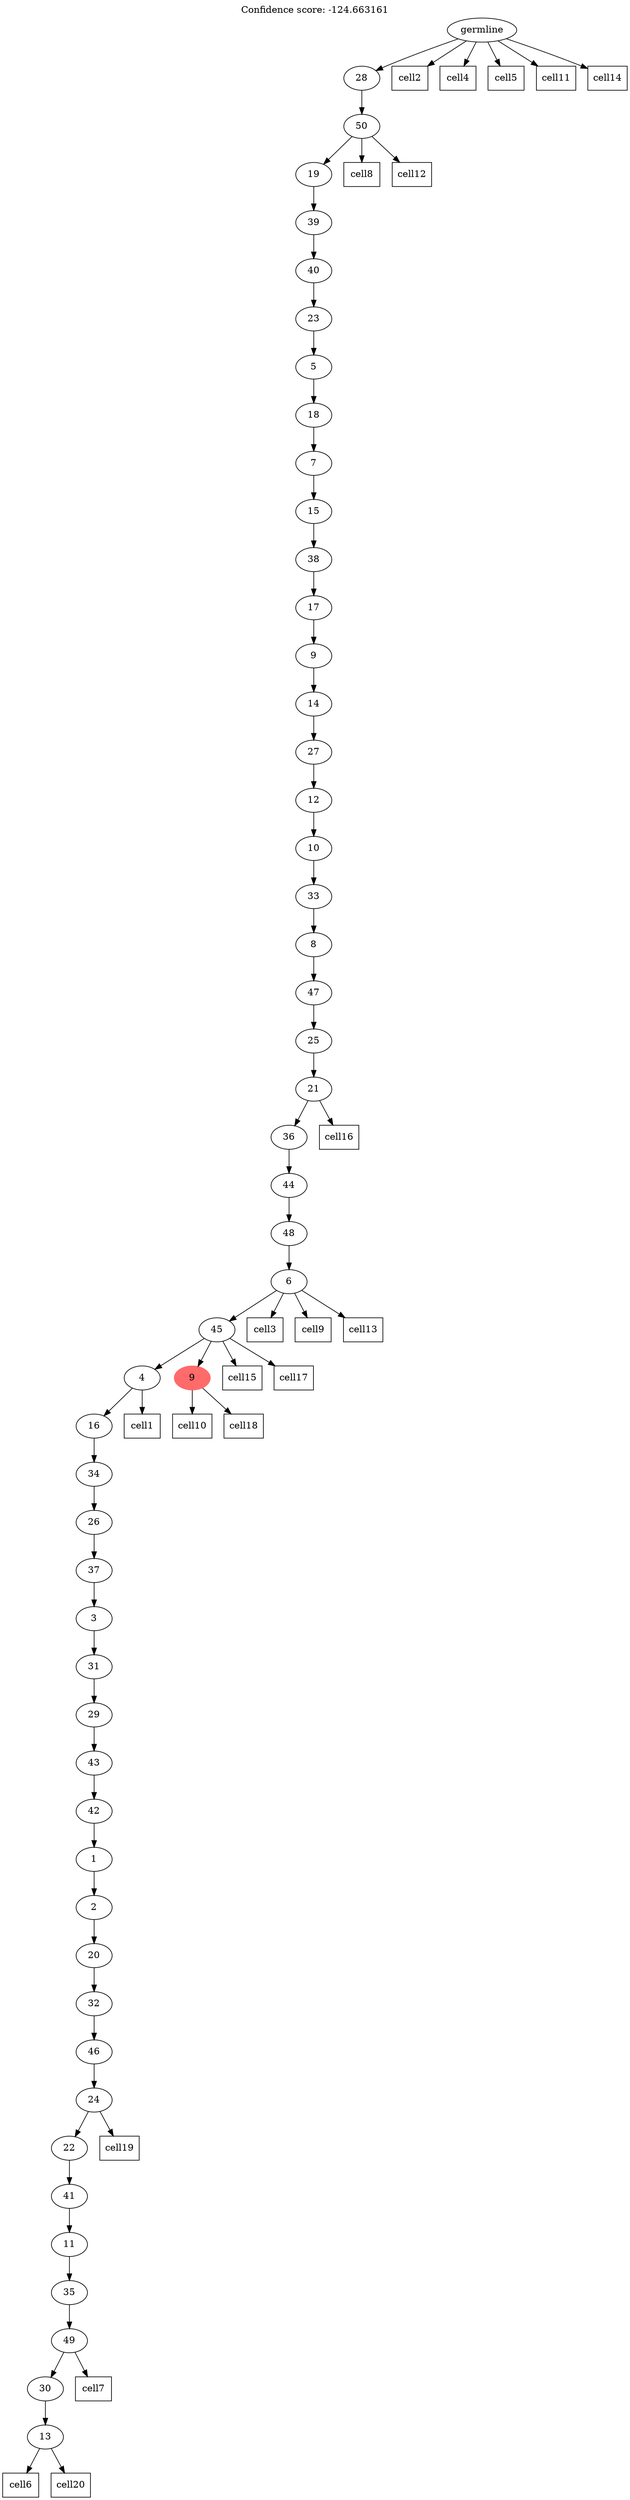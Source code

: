 digraph g {
	"49" -> "50";
	"50" [label="13"];
	"48" -> "49";
	"49" [label="30"];
	"47" -> "48";
	"48" [label="49"];
	"46" -> "47";
	"47" [label="35"];
	"45" -> "46";
	"46" [label="11"];
	"44" -> "45";
	"45" [label="41"];
	"43" -> "44";
	"44" [label="22"];
	"42" -> "43";
	"43" [label="24"];
	"41" -> "42";
	"42" [label="46"];
	"40" -> "41";
	"41" [label="32"];
	"39" -> "40";
	"40" [label="20"];
	"38" -> "39";
	"39" [label="2"];
	"37" -> "38";
	"38" [label="1"];
	"36" -> "37";
	"37" [label="42"];
	"35" -> "36";
	"36" [label="43"];
	"34" -> "35";
	"35" [label="29"];
	"33" -> "34";
	"34" [label="31"];
	"32" -> "33";
	"33" [label="3"];
	"31" -> "32";
	"32" [label="37"];
	"30" -> "31";
	"31" [label="26"];
	"29" -> "30";
	"30" [label="34"];
	"28" -> "29";
	"29" [label="16"];
	"27" -> "28";
	"28" [label="4"];
	"27" -> "51";
	"51" [color=indianred1, style=filled, label="9"];
	"26" -> "27";
	"27" [label="45"];
	"25" -> "26";
	"26" [label="6"];
	"24" -> "25";
	"25" [label="48"];
	"23" -> "24";
	"24" [label="44"];
	"22" -> "23";
	"23" [label="36"];
	"21" -> "22";
	"22" [label="21"];
	"20" -> "21";
	"21" [label="25"];
	"19" -> "20";
	"20" [label="47"];
	"18" -> "19";
	"19" [label="8"];
	"17" -> "18";
	"18" [label="33"];
	"16" -> "17";
	"17" [label="10"];
	"15" -> "16";
	"16" [label="12"];
	"14" -> "15";
	"15" [label="27"];
	"13" -> "14";
	"14" [label="14"];
	"12" -> "13";
	"13" [label="9"];
	"11" -> "12";
	"12" [label="17"];
	"10" -> "11";
	"11" [label="38"];
	"9" -> "10";
	"10" [label="15"];
	"8" -> "9";
	"9" [label="7"];
	"7" -> "8";
	"8" [label="18"];
	"6" -> "7";
	"7" [label="5"];
	"5" -> "6";
	"6" [label="23"];
	"4" -> "5";
	"5" [label="40"];
	"3" -> "4";
	"4" [label="39"];
	"2" -> "3";
	"3" [label="19"];
	"1" -> "2";
	"2" [label="50"];
	"0" -> "1";
	"1" [label="28"];
	"0" [label="germline"];
	"28" -> "cell1";
	"cell1" [shape=box];
	"0" -> "cell2";
	"cell2" [shape=box];
	"26" -> "cell3";
	"cell3" [shape=box];
	"0" -> "cell4";
	"cell4" [shape=box];
	"0" -> "cell5";
	"cell5" [shape=box];
	"50" -> "cell6";
	"cell6" [shape=box];
	"48" -> "cell7";
	"cell7" [shape=box];
	"2" -> "cell8";
	"cell8" [shape=box];
	"26" -> "cell9";
	"cell9" [shape=box];
	"51" -> "cell10";
	"cell10" [shape=box];
	"0" -> "cell11";
	"cell11" [shape=box];
	"2" -> "cell12";
	"cell12" [shape=box];
	"26" -> "cell13";
	"cell13" [shape=box];
	"0" -> "cell14";
	"cell14" [shape=box];
	"27" -> "cell15";
	"cell15" [shape=box];
	"22" -> "cell16";
	"cell16" [shape=box];
	"27" -> "cell17";
	"cell17" [shape=box];
	"51" -> "cell18";
	"cell18" [shape=box];
	"43" -> "cell19";
	"cell19" [shape=box];
	"50" -> "cell20";
	"cell20" [shape=box];
	labelloc="t";
	label="Confidence score: -124.663161";
}
